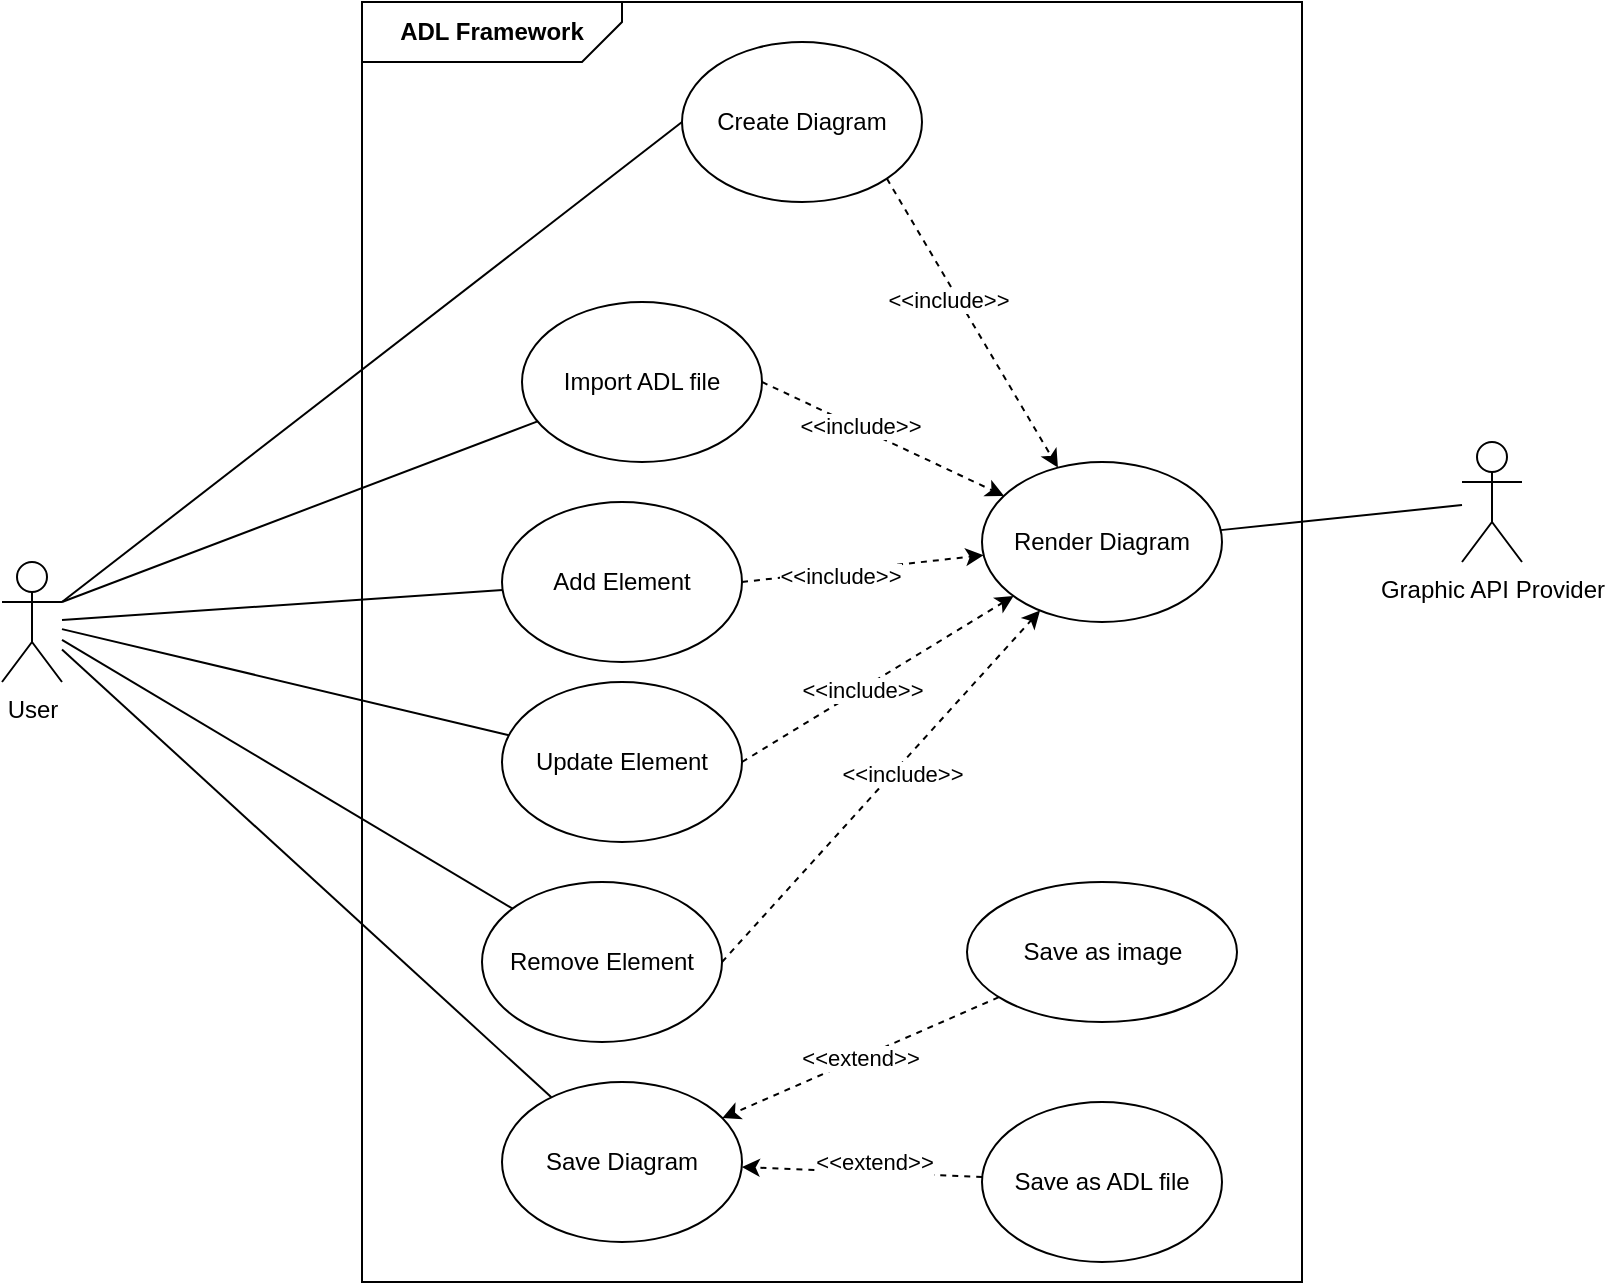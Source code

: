 <mxfile version="22.0.8" type="github">
  <diagram name="Page-1" id="hM2Tb8T6SO3iQup9zfMx">
    <mxGraphModel dx="1206" dy="702" grid="1" gridSize="10" guides="1" tooltips="1" connect="1" arrows="1" fold="1" page="1" pageScale="1" pageWidth="850" pageHeight="1100" math="0" shadow="0">
      <root>
        <mxCell id="0" />
        <mxCell id="1" parent="0" />
        <mxCell id="1Z0ZRMDUT-z7xgSQbaVN-9" value="" style="rounded=0;whiteSpace=wrap;html=1;" parent="1" vertex="1">
          <mxGeometry x="260" y="80" width="470" height="640" as="geometry" />
        </mxCell>
        <mxCell id="1Z0ZRMDUT-z7xgSQbaVN-21" style="rounded=0;orthogonalLoop=1;jettySize=auto;html=1;exitX=1;exitY=0.333;exitDx=0;exitDy=0;exitPerimeter=0;entryX=0;entryY=0.5;entryDx=0;entryDy=0;endArrow=none;endFill=0;" parent="1" source="1Z0ZRMDUT-z7xgSQbaVN-1" target="1Z0ZRMDUT-z7xgSQbaVN-11" edge="1">
          <mxGeometry relative="1" as="geometry" />
        </mxCell>
        <mxCell id="1Z0ZRMDUT-z7xgSQbaVN-22" style="rounded=0;orthogonalLoop=1;jettySize=auto;html=1;strokeColor=default;exitX=1;exitY=0.333;exitDx=0;exitDy=0;exitPerimeter=0;endArrow=none;endFill=0;" parent="1" source="1Z0ZRMDUT-z7xgSQbaVN-1" target="1Z0ZRMDUT-z7xgSQbaVN-13" edge="1">
          <mxGeometry relative="1" as="geometry">
            <mxPoint x="180" y="280" as="sourcePoint" />
          </mxGeometry>
        </mxCell>
        <mxCell id="1Z0ZRMDUT-z7xgSQbaVN-23" style="rounded=0;orthogonalLoop=1;jettySize=auto;html=1;endArrow=none;endFill=0;" parent="1" source="1Z0ZRMDUT-z7xgSQbaVN-1" target="1Z0ZRMDUT-z7xgSQbaVN-14" edge="1">
          <mxGeometry relative="1" as="geometry" />
        </mxCell>
        <mxCell id="1Z0ZRMDUT-z7xgSQbaVN-24" style="rounded=0;orthogonalLoop=1;jettySize=auto;html=1;endArrow=none;endFill=0;" parent="1" source="1Z0ZRMDUT-z7xgSQbaVN-1" target="1Z0ZRMDUT-z7xgSQbaVN-16" edge="1">
          <mxGeometry relative="1" as="geometry" />
        </mxCell>
        <mxCell id="1Z0ZRMDUT-z7xgSQbaVN-25" style="rounded=0;orthogonalLoop=1;jettySize=auto;html=1;endArrow=none;endFill=0;" parent="1" source="1Z0ZRMDUT-z7xgSQbaVN-1" target="1Z0ZRMDUT-z7xgSQbaVN-15" edge="1">
          <mxGeometry relative="1" as="geometry" />
        </mxCell>
        <mxCell id="6LsE3a5FwPE7Th-NzjaC-1" style="rounded=0;orthogonalLoop=1;jettySize=auto;html=1;endArrow=none;endFill=0;" parent="1" source="1Z0ZRMDUT-z7xgSQbaVN-1" target="1Z0ZRMDUT-z7xgSQbaVN-19" edge="1">
          <mxGeometry relative="1" as="geometry" />
        </mxCell>
        <mxCell id="1Z0ZRMDUT-z7xgSQbaVN-1" value="User" style="shape=umlActor;verticalLabelPosition=bottom;verticalAlign=top;html=1;" parent="1" vertex="1">
          <mxGeometry x="80" y="360" width="30" height="60" as="geometry" />
        </mxCell>
        <mxCell id="1Z0ZRMDUT-z7xgSQbaVN-10" value="&lt;b&gt;ADL Framework&lt;/b&gt;" style="shape=card;whiteSpace=wrap;html=1;rotation=90;flipV=0;flipH=1;horizontal=0;size=20;" parent="1" vertex="1">
          <mxGeometry x="310" y="30" width="30" height="130" as="geometry" />
        </mxCell>
        <mxCell id="6LsE3a5FwPE7Th-NzjaC-2" style="rounded=0;orthogonalLoop=1;jettySize=auto;html=1;exitX=1;exitY=1;exitDx=0;exitDy=0;dashed=1;" parent="1" source="1Z0ZRMDUT-z7xgSQbaVN-11" target="c8sIItfZOemtkeyXoI29-8" edge="1">
          <mxGeometry relative="1" as="geometry" />
        </mxCell>
        <mxCell id="6LsE3a5FwPE7Th-NzjaC-5" value="&amp;lt;&amp;lt;include&amp;gt;&amp;gt;" style="edgeLabel;html=1;align=center;verticalAlign=middle;resizable=0;points=[];" parent="6LsE3a5FwPE7Th-NzjaC-2" vertex="1" connectable="0">
          <mxGeometry x="-0.196" y="-5" relative="1" as="geometry">
            <mxPoint as="offset" />
          </mxGeometry>
        </mxCell>
        <mxCell id="1Z0ZRMDUT-z7xgSQbaVN-11" value="Create Diagram" style="ellipse;whiteSpace=wrap;html=1;" parent="1" vertex="1">
          <mxGeometry x="420" y="100" width="120" height="80" as="geometry" />
        </mxCell>
        <mxCell id="6LsE3a5FwPE7Th-NzjaC-3" style="rounded=0;orthogonalLoop=1;jettySize=auto;html=1;exitX=1;exitY=0.5;exitDx=0;exitDy=0;dashed=1;" parent="1" source="1Z0ZRMDUT-z7xgSQbaVN-13" target="c8sIItfZOemtkeyXoI29-8" edge="1">
          <mxGeometry relative="1" as="geometry" />
        </mxCell>
        <mxCell id="6LsE3a5FwPE7Th-NzjaC-8" value="&amp;lt;&amp;lt;include&amp;gt;&amp;gt;" style="edgeLabel;html=1;align=center;verticalAlign=middle;resizable=0;points=[];" parent="6LsE3a5FwPE7Th-NzjaC-3" vertex="1" connectable="0">
          <mxGeometry x="-0.208" y="1" relative="1" as="geometry">
            <mxPoint as="offset" />
          </mxGeometry>
        </mxCell>
        <mxCell id="1Z0ZRMDUT-z7xgSQbaVN-13" value="Import ADL file" style="ellipse;whiteSpace=wrap;html=1;" parent="1" vertex="1">
          <mxGeometry x="340" y="230" width="120" height="80" as="geometry" />
        </mxCell>
        <mxCell id="6LsE3a5FwPE7Th-NzjaC-4" style="rounded=0;orthogonalLoop=1;jettySize=auto;html=1;exitX=1;exitY=0.5;exitDx=0;exitDy=0;dashed=1;" parent="1" source="1Z0ZRMDUT-z7xgSQbaVN-14" target="c8sIItfZOemtkeyXoI29-8" edge="1">
          <mxGeometry relative="1" as="geometry" />
        </mxCell>
        <mxCell id="6LsE3a5FwPE7Th-NzjaC-9" value="&amp;lt;&amp;lt;include&amp;gt;&amp;gt;" style="edgeLabel;html=1;align=center;verticalAlign=middle;resizable=0;points=[];" parent="6LsE3a5FwPE7Th-NzjaC-4" vertex="1" connectable="0">
          <mxGeometry x="-0.202" y="-2" relative="1" as="geometry">
            <mxPoint as="offset" />
          </mxGeometry>
        </mxCell>
        <mxCell id="1Z0ZRMDUT-z7xgSQbaVN-14" value="Add Element" style="ellipse;whiteSpace=wrap;html=1;" parent="1" vertex="1">
          <mxGeometry x="330" y="330" width="120" height="80" as="geometry" />
        </mxCell>
        <mxCell id="1Z0ZRMDUT-z7xgSQbaVN-15" value="Save Diagram" style="ellipse;whiteSpace=wrap;html=1;" parent="1" vertex="1">
          <mxGeometry x="330" y="620" width="120" height="80" as="geometry" />
        </mxCell>
        <mxCell id="6LsE3a5FwPE7Th-NzjaC-7" style="rounded=0;orthogonalLoop=1;jettySize=auto;html=1;exitX=1;exitY=0.5;exitDx=0;exitDy=0;dashed=1;" parent="1" source="1Z0ZRMDUT-z7xgSQbaVN-16" target="c8sIItfZOemtkeyXoI29-8" edge="1">
          <mxGeometry relative="1" as="geometry" />
        </mxCell>
        <mxCell id="6LsE3a5FwPE7Th-NzjaC-11" value="&amp;lt;&amp;lt;include&amp;gt;&amp;gt;" style="edgeLabel;html=1;align=center;verticalAlign=middle;resizable=0;points=[];" parent="6LsE3a5FwPE7Th-NzjaC-7" vertex="1" connectable="0">
          <mxGeometry x="0.092" y="-3" relative="1" as="geometry">
            <mxPoint x="1" as="offset" />
          </mxGeometry>
        </mxCell>
        <mxCell id="1Z0ZRMDUT-z7xgSQbaVN-16" value="Remove Element" style="ellipse;whiteSpace=wrap;html=1;" parent="1" vertex="1">
          <mxGeometry x="320" y="520" width="120" height="80" as="geometry" />
        </mxCell>
        <mxCell id="6LsE3a5FwPE7Th-NzjaC-6" style="rounded=0;orthogonalLoop=1;jettySize=auto;html=1;exitX=1;exitY=0.5;exitDx=0;exitDy=0;dashed=1;" parent="1" source="1Z0ZRMDUT-z7xgSQbaVN-19" target="c8sIItfZOemtkeyXoI29-8" edge="1">
          <mxGeometry relative="1" as="geometry" />
        </mxCell>
        <mxCell id="6LsE3a5FwPE7Th-NzjaC-10" value="&amp;lt;&amp;lt;include&amp;gt;&amp;gt;" style="edgeLabel;html=1;align=center;verticalAlign=middle;resizable=0;points=[];" parent="6LsE3a5FwPE7Th-NzjaC-6" vertex="1" connectable="0">
          <mxGeometry x="-0.123" relative="1" as="geometry">
            <mxPoint as="offset" />
          </mxGeometry>
        </mxCell>
        <mxCell id="1Z0ZRMDUT-z7xgSQbaVN-19" value="Update Element" style="ellipse;whiteSpace=wrap;html=1;" parent="1" vertex="1">
          <mxGeometry x="330" y="420" width="120" height="80" as="geometry" />
        </mxCell>
        <mxCell id="c8sIItfZOemtkeyXoI29-4" style="rounded=0;orthogonalLoop=1;jettySize=auto;html=1;dashed=1;" parent="1" source="c8sIItfZOemtkeyXoI29-1" target="1Z0ZRMDUT-z7xgSQbaVN-15" edge="1">
          <mxGeometry relative="1" as="geometry" />
        </mxCell>
        <mxCell id="c8sIItfZOemtkeyXoI29-6" value="&amp;lt;&amp;lt;extend&amp;gt;&amp;gt;" style="edgeLabel;html=1;align=center;verticalAlign=middle;resizable=0;points=[];" parent="c8sIItfZOemtkeyXoI29-4" connectable="0" vertex="1">
          <mxGeometry x="-0.098" y="-5" relative="1" as="geometry">
            <mxPoint as="offset" />
          </mxGeometry>
        </mxCell>
        <mxCell id="c8sIItfZOemtkeyXoI29-1" value="Save as ADL file" style="ellipse;whiteSpace=wrap;html=1;" parent="1" vertex="1">
          <mxGeometry x="570" y="630" width="120" height="80" as="geometry" />
        </mxCell>
        <mxCell id="c8sIItfZOemtkeyXoI29-5" value="&amp;lt;&amp;lt;extend&amp;gt;&amp;gt;" style="rounded=0;orthogonalLoop=1;jettySize=auto;html=1;dashed=1;" parent="1" source="c8sIItfZOemtkeyXoI29-2" target="1Z0ZRMDUT-z7xgSQbaVN-15" edge="1">
          <mxGeometry x="-0.0" relative="1" as="geometry">
            <mxPoint as="offset" />
          </mxGeometry>
        </mxCell>
        <mxCell id="c8sIItfZOemtkeyXoI29-2" value="Save as image" style="ellipse;whiteSpace=wrap;html=1;" parent="1" vertex="1">
          <mxGeometry x="562.5" y="520" width="135" height="70" as="geometry" />
        </mxCell>
        <mxCell id="c8sIItfZOemtkeyXoI29-10" style="rounded=0;orthogonalLoop=1;jettySize=auto;html=1;endArrow=none;endFill=0;" parent="1" source="c8sIItfZOemtkeyXoI29-8" target="c8sIItfZOemtkeyXoI29-9" edge="1">
          <mxGeometry relative="1" as="geometry" />
        </mxCell>
        <mxCell id="c8sIItfZOemtkeyXoI29-8" value="Render Diagram" style="ellipse;whiteSpace=wrap;html=1;" parent="1" vertex="1">
          <mxGeometry x="570" y="310" width="120" height="80" as="geometry" />
        </mxCell>
        <mxCell id="c8sIItfZOemtkeyXoI29-9" value="Graphic API Provider" style="shape=umlActor;verticalLabelPosition=bottom;verticalAlign=top;html=1;outlineConnect=0;" parent="1" vertex="1">
          <mxGeometry x="810" y="300" width="30" height="60" as="geometry" />
        </mxCell>
      </root>
    </mxGraphModel>
  </diagram>
</mxfile>
